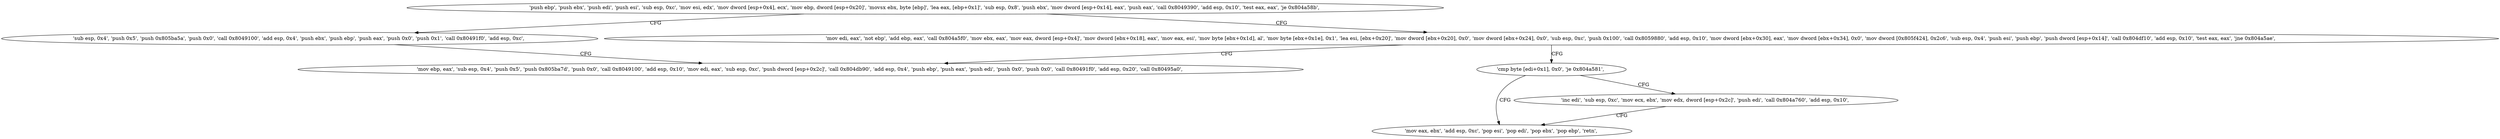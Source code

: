 digraph "func" {
"134522064" [label = "'push ebp', 'push ebx', 'push edi', 'push esi', 'sub esp, 0xc', 'mov esi, edx', 'mov dword [esp+0x4], ecx', 'mov ebp, dword [esp+0x20]', 'movsx ebx, byte [ebp]', 'lea eax, [ebp+0x1]', 'sub esp, 0x8', 'push ebx', 'mov dword [esp+0x14], eax', 'push eax', 'call 0x8049390', 'add esp, 0x10', 'test eax, eax', 'je 0x804a58b', " ]
"134522251" [label = "'sub esp, 0x4', 'push 0x5', 'push 0x805ba5a', 'push 0x0', 'call 0x8049100', 'add esp, 0x4', 'push ebx', 'push ebp', 'push eax', 'push 0x0', 'push 0x1', 'call 0x80491f0', 'add esp, 0xc', " ]
"134522113" [label = "'mov edi, eax', 'not ebp', 'add ebp, eax', 'call 0x804a5f0', 'mov ebx, eax', 'mov eax, dword [esp+0x4]', 'mov dword [ebx+0x18], eax', 'mov eax, esi', 'mov byte [ebx+0x1d], al', 'mov byte [ebx+0x1e], 0x1', 'lea esi, [ebx+0x20]', 'mov dword [ebx+0x20], 0x0', 'mov dword [ebx+0x24], 0x0', 'sub esp, 0xc', 'push 0x100', 'call 0x8059880', 'add esp, 0x10', 'mov dword [ebx+0x30], eax', 'mov dword [ebx+0x34], 0x0', 'mov dword [0x805f424], 0x2c6', 'sub esp, 0x4', 'push esi', 'push ebp', 'push dword [esp+0x14]', 'call 0x804df10', 'add esp, 0x10', 'test eax, eax', 'jne 0x804a5ae', " ]
"134522286" [label = "'mov ebp, eax', 'sub esp, 0x4', 'push 0x5', 'push 0x805ba7d', 'push 0x0', 'call 0x8049100', 'add esp, 0x10', 'mov edi, eax', 'sub esp, 0xc', 'push dword [esp+0x2c]', 'call 0x804db90', 'add esp, 0x4', 'push ebp', 'push eax', 'push edi', 'push 0x0', 'push 0x0', 'call 0x80491f0', 'add esp, 0x20', 'call 0x80495a0', " ]
"134522216" [label = "'cmp byte [edi+0x1], 0x0', 'je 0x804a581', " ]
"134522241" [label = "'mov eax, ebx', 'add esp, 0xc', 'pop esi', 'pop edi', 'pop ebx', 'pop ebp', 'retn', " ]
"134522222" [label = "'inc edi', 'sub esp, 0xc', 'mov ecx, ebx', 'mov edx, dword [esp+0x2c]', 'push edi', 'call 0x804a760', 'add esp, 0x10', " ]
"134522064" -> "134522251" [ label = "CFG" ]
"134522064" -> "134522113" [ label = "CFG" ]
"134522251" -> "134522286" [ label = "CFG" ]
"134522113" -> "134522286" [ label = "CFG" ]
"134522113" -> "134522216" [ label = "CFG" ]
"134522216" -> "134522241" [ label = "CFG" ]
"134522216" -> "134522222" [ label = "CFG" ]
"134522222" -> "134522241" [ label = "CFG" ]
}
